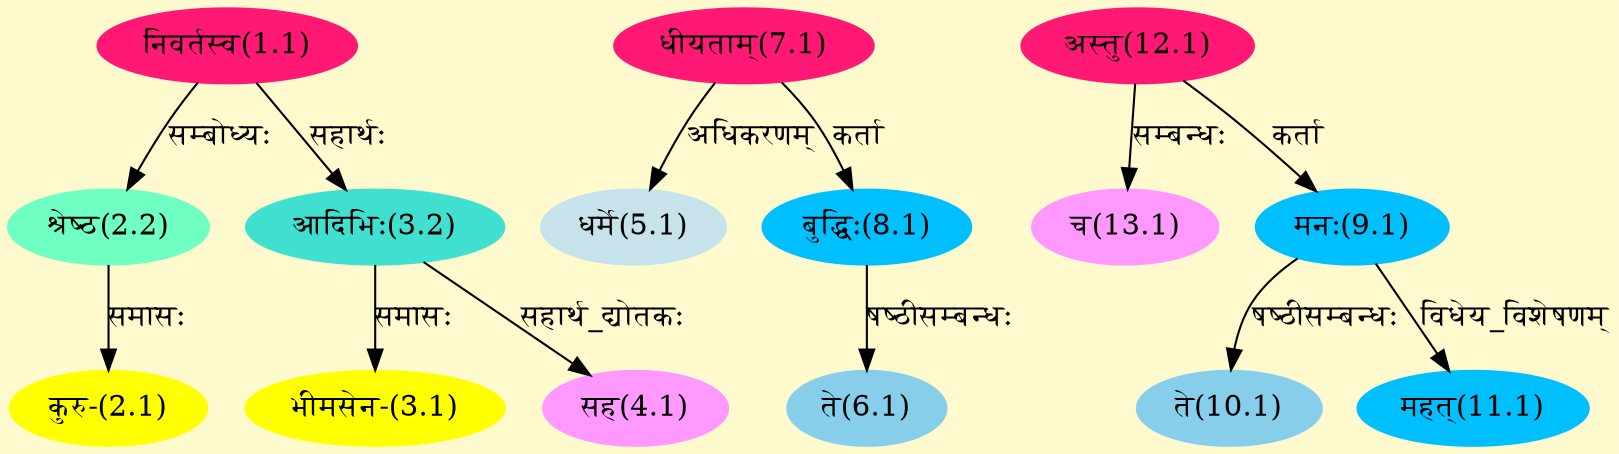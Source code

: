 digraph G{
rankdir=BT;
 compound=true;
 bgcolor="lemonchiffon1";
Node2_1 [style=filled, color="#FFFF00" label = "कुरु-(2.1)"]
Node2_2 [style=filled, color="#6FFFC3" label = "श्रेष्ठ(2.2)"]
Node1_1 [style=filled, color="#FF1975" label = "निवर्तस्व(1.1)"]
Node3_1 [style=filled, color="#FFFF00" label = "भीमसेन-(3.1)"]
Node3_2 [style=filled, color="#40E0D0" label = "आदिभिः(3.2)"]
Node4_1 [style=filled, color="#FF99FF" label = "सह(4.1)"]
Node5_1 [style=filled, color="#C6E2EB" label = "धर्मे(5.1)"]
Node7_1 [style=filled, color="#FF1975" label = "धीयताम्(7.1)"]
Node6_1 [style=filled, color="#87CEEB" label = "ते(6.1)"]
Node8_1 [style=filled, color="#00BFFF" label = "बुद्धिः(8.1)"]
Node [style=filled, color="" label = "()"]
Node9_1 [style=filled, color="#00BFFF" label = "मनः(9.1)"]
Node12_1 [style=filled, color="#FF1975" label = "अस्तु(12.1)"]
Node10_1 [style=filled, color="#87CEEB" label = "ते(10.1)"]
Node11_1 [style=filled, color="#00BFFF" label = "महत्(11.1)"]
Node13_1 [style=filled, color="#FF99FF" label = "च(13.1)"]
/* Start of Relations section */

Node2_1 -> Node2_2 [  label="समासः"  dir="back" ]
Node2_2 -> Node1_1 [  label="सम्बोध्यः"  dir="back" ]
Node3_1 -> Node3_2 [  label="समासः"  dir="back" ]
Node3_2 -> Node1_1 [  label="सहार्थः"  dir="back" ]
Node4_1 -> Node3_2 [  label="सहार्थ_द्योतकः"  dir="back" ]
Node5_1 -> Node7_1 [  label="अधिकरणम्"  dir="back" ]
Node6_1 -> Node8_1 [  label="षष्ठीसम्बन्धः"  dir="back" ]
Node8_1 -> Node7_1 [  label="कर्ता"  dir="back" ]
Node9_1 -> Node12_1 [  label="कर्ता"  dir="back" ]
Node10_1 -> Node9_1 [  label="षष्ठीसम्बन्धः"  dir="back" ]
Node11_1 -> Node9_1 [  label="विधेय_विशेषणम्"  dir="back" ]
Node13_1 -> Node12_1 [  label="सम्बन्धः"  dir="back" ]
}
